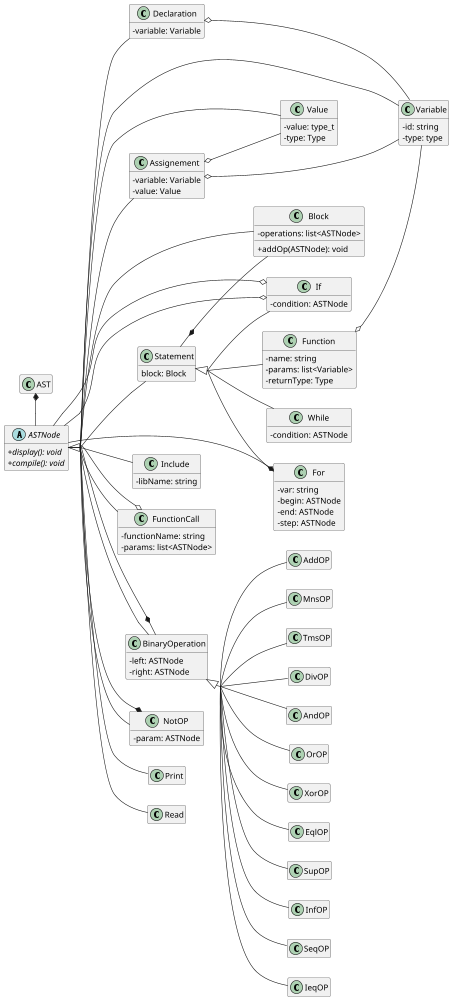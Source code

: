 @startuml
skinparam classAttributeIconSize 0
skinparam groupInheritance 3
hide empty methods
hide empty attributes
scale 1000 height
left to right direction

AST *- ASTNode

abstract class ASTNode {
  +{abstract} display(): void
  +{abstract} compile(): void
}

class Block {
  -operations: list<ASTNode>
  +addOp(ASTNode): void
}

class Include {
  -libName: string
}

ASTNode <|-- Value
class Value {
  -value: type_t
  -type: Type
}

ASTNode <|-- Variable
class Variable {
  -id: string
  -type: type
}

Assignement o-- Variable
Assignement o-- Value
class Assignement {
  -variable: Variable
  -value: Value
}

Declaration o-- Variable
class Declaration {
  -variable: Variable
}

FunctionCall o-- ASTNode
class FunctionCall {
  -functionName: string
  -params: list<ASTNode>
}

Statement *-- Block
class Statement {
  block: Block
}

Statement <|-- Function
Function o-- Variable
class Function {
  -name: string
  -params: list<Variable>
  -returnType: Type
}

Statement <|-- If
If o-- ASTNode
class If {
  -condition: ASTNode
}

Statement <|-- For
For *-- ASTNode
class For {
  -var: string
  -begin: ASTNode
  -end: ASTNode
  -step: ASTNode
}

Statement <|-- While
If o-- ASTNode
class While {
  -condition: ASTNode
}

ASTNode <|-- BinaryOperation
BinaryOperation *-- ASTNode
class BinaryOperation {
  -left: ASTNode
  -right: ASTNode
}

BinaryOperation <|-- AddOP
BinaryOperation <|-- MnsOP
BinaryOperation <|-- TmsOP
BinaryOperation <|-- DivOP
BinaryOperation <|-- AndOP
BinaryOperation <|-- OrOP
BinaryOperation <|-- XorOP
BinaryOperation <|-- EqlOP
BinaryOperation <|-- SupOP
BinaryOperation <|-- InfOP
BinaryOperation <|-- SeqOP
BinaryOperation <|-- IeqOP

ASTNode <|-- NotOP
NotOP *-- ASTNode
class NotOP {
  -param: ASTNode
}

ASTNode <|-- Statement
ASTNode <|-- Include
ASTNode <|-- Block
ASTNode <|-- Assignement
ASTNode <|-- Declaration
ASTNode <|-- FunctionCall
ASTNode <|-- Print
ASTNode <|-- Read
@enduml
